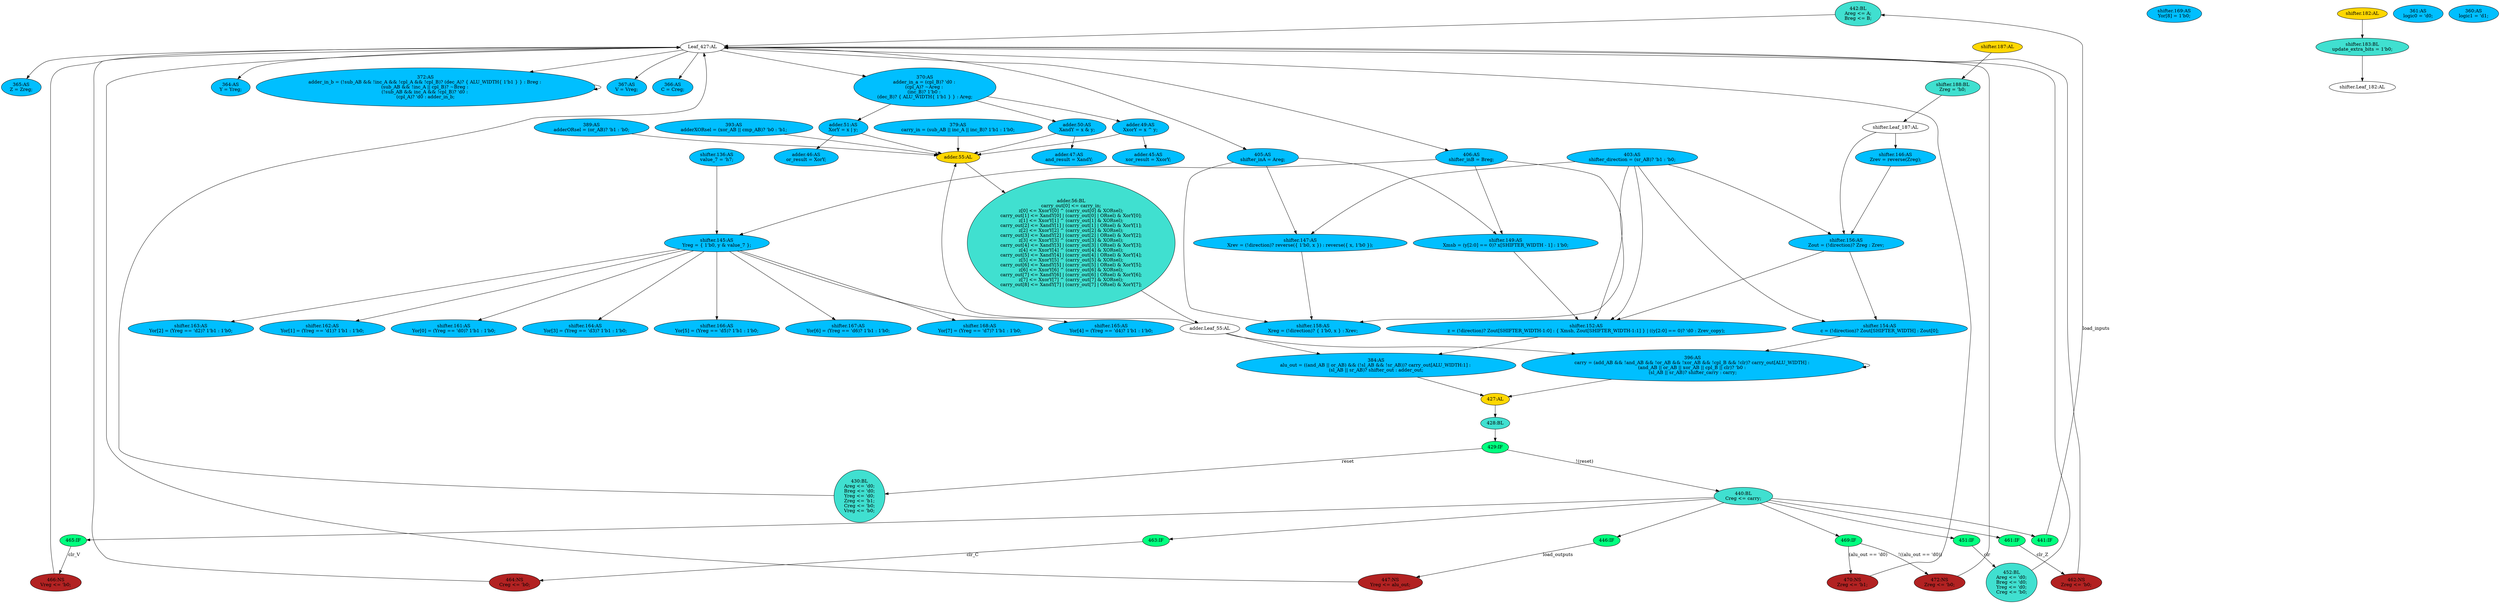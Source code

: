 digraph "compose( ,  )" {
	node [label="\N"];
	"442:BL"	 [ast="<pyverilog.vparser.ast.Block object at 0x7f02eaa9bfd0>",
		fillcolor=turquoise,
		label="442:BL
Areg <= A;
Breg <= B;",
		statements="[<pyverilog.vparser.ast.NonblockingSubstitution object at 0x7f02eaaac050>, <pyverilog.vparser.ast.NonblockingSubstitution object \
at 0x7f02eaaac190>]",
		style=filled,
		typ=Block];
	"Leaf_427:AL"	 [def_var="['Areg', 'Breg', 'Yreg', 'Zreg', 'Vreg', 'Creg']",
		label="Leaf_427:AL"];
	"442:BL" -> "Leaf_427:AL"	 [cond="[]",
		lineno=None];
	"shifter.187:AL"	 [ast="<pyverilog.vparser.ast.Always object at 0x7f02ead2c2d0>",
		clk_sens=False,
		fillcolor=gold,
		label="shifter.187:AL",
		sens="['Xreg', 'Yreg', 'Yor']",
		statements="[]",
		style=filled,
		typ=Always,
		use_var="[]"];
	"shifter.188:BL"	 [ast="<pyverilog.vparser.ast.Block object at 0x7f02ead2c390>",
		fillcolor=turquoise,
		label="shifter.188:BL
Zreg = 'h0;",
		statements="[<pyverilog.vparser.ast.BlockingSubstitution object at 0x7f02ead2c350>]",
		style=filled,
		typ=Block];
	"shifter.187:AL" -> "shifter.188:BL"	 [cond="[]",
		lineno=None];
	"393:AS"	 [ast="<pyverilog.vparser.ast.Assign object at 0x7f02eaaab910>",
		def_var="['adderXORsel']",
		fillcolor=deepskyblue,
		label="393:AS
adderXORsel = (xor_AB || cmp_AB)? 'b0 : 'b1;",
		statements="[]",
		style=filled,
		typ=Assign,
		use_var="['xor_AB', 'cmp_AB']"];
	"adder.55:AL"	 [ast="<pyverilog.vparser.ast.Always object at 0x7f02eaa7e650>",
		clk_sens=False,
		fillcolor=gold,
		label="adder.55:AL",
		sens="['x', 'y', 'carry_out', 'XxorY', 'XandY', 'XorY', 'XORsel', 'ORsel']",
		statements="[]",
		style=filled,
		typ=Always,
		use_var="['ORsel', 'XorY', 'XandY', 'carry_out', 'XxorY', 'carry_in', 'XORsel']"];
	"393:AS" -> "adder.55:AL";
	"364:AS"	 [ast="<pyverilog.vparser.ast.Assign object at 0x7f02eaab26d0>",
		def_var="['Y']",
		fillcolor=deepskyblue,
		label="364:AS
Y = Yreg;",
		statements="[]",
		style=filled,
		typ=Assign,
		use_var="['Yreg']"];
	"shifter.146:AS"	 [ast="<pyverilog.vparser.ast.Assign object at 0x7f02eaa26290>",
		def_var="['Zrev']",
		fillcolor=deepskyblue,
		label="shifter.146:AS
Zrev = reverse(Zreg);",
		statements="[]",
		style=filled,
		typ=Assign,
		use_var="['reverse', 'Zreg']"];
	"shifter.156:AS"	 [ast="<pyverilog.vparser.ast.Assign object at 0x7f02eaa47a10>",
		def_var="['Zout']",
		fillcolor=deepskyblue,
		label="shifter.156:AS
Zout = (!direction)? Zreg : Zrev;",
		statements="[]",
		style=filled,
		typ=Assign,
		use_var="['direction', 'Zreg', 'Zrev']"];
	"shifter.146:AS" -> "shifter.156:AS";
	"shifter.169:AS"	 [ast="<pyverilog.vparser.ast.Assign object at 0x7f02eaa45710>",
		def_var="['Yor']",
		fillcolor=deepskyblue,
		label="shifter.169:AS
Yor[8] = 1'b0;",
		statements="[]",
		style=filled,
		typ=Assign,
		use_var="[]"];
	"428:BL"	 [ast="<pyverilog.vparser.ast.Block object at 0x7f02eaa9b550>",
		fillcolor=turquoise,
		label="428:BL",
		statements="[]",
		style=filled,
		typ=Block];
	"429:IF"	 [ast="<pyverilog.vparser.ast.IfStatement object at 0x7f02eaa9bcd0>",
		fillcolor=springgreen,
		label="429:IF",
		statements="[]",
		style=filled,
		typ=IfStatement];
	"428:BL" -> "429:IF"	 [cond="[]",
		lineno=None];
	"shifter.145:AS"	 [ast="<pyverilog.vparser.ast.Assign object at 0x7f02eaa260d0>",
		def_var="['Yreg']",
		fillcolor=deepskyblue,
		label="shifter.145:AS
Yreg = { 1'b0, y & value_7 };",
		statements="[]",
		style=filled,
		typ=Assign,
		use_var="['y', 'value_7']"];
	"shifter.166:AS"	 [ast="<pyverilog.vparser.ast.Assign object at 0x7f02eaa46f10>",
		def_var="['Yor']",
		fillcolor=deepskyblue,
		label="shifter.166:AS
Yor[5] = (Yreg == 'd5)? 1'b1 : 1'b0;",
		statements="[]",
		style=filled,
		typ=Assign,
		use_var="['Yreg']"];
	"shifter.145:AS" -> "shifter.166:AS";
	"shifter.167:AS"	 [ast="<pyverilog.vparser.ast.Assign object at 0x7f02eaa45250>",
		def_var="['Yor']",
		fillcolor=deepskyblue,
		label="shifter.167:AS
Yor[6] = (Yreg == 'd6)? 1'b1 : 1'b0;",
		statements="[]",
		style=filled,
		typ=Assign,
		use_var="['Yreg']"];
	"shifter.145:AS" -> "shifter.167:AS";
	"shifter.168:AS"	 [ast="<pyverilog.vparser.ast.Assign object at 0x7f02eaa45550>",
		def_var="['Yor']",
		fillcolor=deepskyblue,
		label="shifter.168:AS
Yor[7] = (Yreg == 'd7)? 1'b1 : 1'b0;",
		statements="[]",
		style=filled,
		typ=Assign,
		use_var="['Yreg']"];
	"shifter.145:AS" -> "shifter.168:AS";
	"shifter.165:AS"	 [ast="<pyverilog.vparser.ast.Assign object at 0x7f02eaa46c10>",
		def_var="['Yor']",
		fillcolor=deepskyblue,
		label="shifter.165:AS
Yor[4] = (Yreg == 'd4)? 1'b1 : 1'b0;",
		statements="[]",
		style=filled,
		typ=Assign,
		use_var="['Yreg']"];
	"shifter.145:AS" -> "shifter.165:AS";
	"shifter.163:AS"	 [ast="<pyverilog.vparser.ast.Assign object at 0x7f02eaa46610>",
		def_var="['Yor']",
		fillcolor=deepskyblue,
		label="shifter.163:AS
Yor[2] = (Yreg == 'd2)? 1'b1 : 1'b0;",
		statements="[]",
		style=filled,
		typ=Assign,
		use_var="['Yreg']"];
	"shifter.145:AS" -> "shifter.163:AS";
	"shifter.162:AS"	 [ast="<pyverilog.vparser.ast.Assign object at 0x7f02eaa46310>",
		def_var="['Yor']",
		fillcolor=deepskyblue,
		label="shifter.162:AS
Yor[1] = (Yreg == 'd1)? 1'b1 : 1'b0;",
		statements="[]",
		style=filled,
		typ=Assign,
		use_var="['Yreg']"];
	"shifter.145:AS" -> "shifter.162:AS";
	"shifter.161:AS"	 [ast="<pyverilog.vparser.ast.Assign object at 0x7f02eaa47fd0>",
		def_var="['Yor']",
		fillcolor=deepskyblue,
		label="shifter.161:AS
Yor[0] = (Yreg == 'd0)? 1'b1 : 1'b0;",
		statements="[]",
		style=filled,
		typ=Assign,
		use_var="['Yreg']"];
	"shifter.145:AS" -> "shifter.161:AS";
	"shifter.164:AS"	 [ast="<pyverilog.vparser.ast.Assign object at 0x7f02eaa46910>",
		def_var="['Yor']",
		fillcolor=deepskyblue,
		label="shifter.164:AS
Yor[3] = (Yreg == 'd3)? 1'b1 : 1'b0;",
		statements="[]",
		style=filled,
		typ=Assign,
		use_var="['Yreg']"];
	"shifter.145:AS" -> "shifter.164:AS";
	"adder.49:AS"	 [ast="<pyverilog.vparser.ast.Assign object at 0x7f02ead27250>",
		def_var="['XxorY']",
		fillcolor=deepskyblue,
		label="adder.49:AS
XxorY = x ^ y;",
		statements="[]",
		style=filled,
		typ=Assign,
		use_var="['x', 'y']"];
	"adder.45:AS"	 [ast="<pyverilog.vparser.ast.Assign object at 0x7f02ead27550>",
		def_var="['xor_result']",
		fillcolor=deepskyblue,
		label="adder.45:AS
xor_result = XxorY;",
		statements="[]",
		style=filled,
		typ=Assign,
		use_var="['XxorY']"];
	"adder.49:AS" -> "adder.45:AS";
	"adder.49:AS" -> "adder.55:AL";
	"384:AS"	 [ast="<pyverilog.vparser.ast.Assign object at 0x7f02eaaab390>",
		def_var="['alu_out']",
		fillcolor=deepskyblue,
		label="384:AS
alu_out = ((and_AB || or_AB) && (!sl_AB && !sr_AB))? carry_out[ALU_WIDTH:1] : 
(sl_AB || sr_AB)? shifter_out : adder_out;",
		statements="[]",
		style=filled,
		typ=Assign,
		use_var="['and_AB', 'or_AB', 'sl_AB', 'sr_AB', 'carry_out', 'sl_AB', 'sr_AB', 'shifter_out', 'adder_out']"];
	"427:AL"	 [ast="<pyverilog.vparser.ast.Always object at 0x7f02eaa9b510>",
		clk_sens=False,
		fillcolor=gold,
		label="427:AL",
		sens="['clk', 'reset']",
		statements="[]",
		style=filled,
		typ=Always,
		use_var="['reset', 'A', 'B', 'clr_Z', 'clr_V', 'alu_out', 'clr_C', 'carry', 'load_inputs', 'clr', 'load_outputs']"];
	"384:AS" -> "427:AL";
	"461:IF"	 [ast="<pyverilog.vparser.ast.IfStatement object at 0x7f02eaaac910>",
		fillcolor=springgreen,
		label="461:IF",
		statements="[]",
		style=filled,
		typ=IfStatement];
	"462:NS"	 [ast="<pyverilog.vparser.ast.NonblockingSubstitution object at 0x7f02eaaacb10>",
		fillcolor=firebrick,
		label="462:NS
Zreg <= 'b0;",
		statements="[<pyverilog.vparser.ast.NonblockingSubstitution object at 0x7f02eaaacb10>]",
		style=filled,
		typ=NonblockingSubstitution];
	"461:IF" -> "462:NS"	 [cond="['clr_Z']",
		label=clr_Z,
		lineno=461];
	"472:NS"	 [ast="<pyverilog.vparser.ast.NonblockingSubstitution object at 0x7f02eaab6290>",
		fillcolor=firebrick,
		label="472:NS
Zreg <= 'b0;",
		statements="[<pyverilog.vparser.ast.NonblockingSubstitution object at 0x7f02eaab6290>]",
		style=filled,
		typ=NonblockingSubstitution];
	"472:NS" -> "Leaf_427:AL"	 [cond="[]",
		lineno=None];
	"372:AS"	 [ast="<pyverilog.vparser.ast.Assign object at 0x7f02eaa9c690>",
		def_var="['adder_in_b']",
		fillcolor=deepskyblue,
		label="372:AS
adder_in_b = (!sub_AB && !inc_A && !cpl_A && !cpl_B)? (dec_A)? { ALU_WIDTH{ 1'b1 } } : Breg : 
(sub_AB && !inc_A || cpl_B)? ~\
Breg : 
(!sub_AB && inc_A && !cpl_B)? 'd0 : 
(cpl_A)? 'd0 : adder_in_b;",
		statements="[]",
		style=filled,
		typ=Assign,
		use_var="['sub_AB', 'inc_A', 'cpl_A', 'cpl_B', 'dec_A', 'Breg', 'sub_AB', 'inc_A', 'cpl_B', 'Breg', 'sub_AB', 'inc_A', 'cpl_B', 'cpl_A', '\
adder_in_b']"];
	"372:AS" -> "372:AS";
	"shifter.152:AS"	 [ast="<pyverilog.vparser.ast.Assign object at 0x7f02eaa26ed0>",
		def_var="['z']",
		fillcolor=deepskyblue,
		label="shifter.152:AS
z = (!direction)? Zout[SHIFTER_WIDTH-1:0] : { Xmsb, Zout[SHIFTER_WIDTH-1:1] } | ((y[2:0] == 0)? 'd0 : Zrev_copy);",
		statements="[]",
		style=filled,
		typ=Assign,
		use_var="['direction', 'Zout', 'Xmsb', 'Zout', 'y', 'Zrev_copy']"];
	"shifter.152:AS" -> "384:AS";
	"shifter.158:AS"	 [ast="<pyverilog.vparser.ast.Assign object at 0x7f02eaa47cd0>",
		def_var="['Xreg']",
		fillcolor=deepskyblue,
		label="shifter.158:AS
Xreg = (!direction)? { 1'b0, x } : Xrev;",
		statements="[]",
		style=filled,
		typ=Assign,
		use_var="['direction', 'x', 'Xrev']"];
	"shifter.Leaf_187:AL"	 [def_var="['Zreg']",
		label="shifter.Leaf_187:AL"];
	"shifter.Leaf_187:AL" -> "shifter.146:AS";
	"shifter.Leaf_187:AL" -> "shifter.156:AS";
	"470:NS"	 [ast="<pyverilog.vparser.ast.NonblockingSubstitution object at 0x7f02eaab6110>",
		fillcolor=firebrick,
		label="470:NS
Zreg <= 'b1;",
		statements="[<pyverilog.vparser.ast.NonblockingSubstitution object at 0x7f02eaab6110>]",
		style=filled,
		typ=NonblockingSubstitution];
	"470:NS" -> "Leaf_427:AL"	 [cond="[]",
		lineno=None];
	"shifter.188:BL" -> "shifter.Leaf_187:AL"	 [cond="[]",
		lineno=None];
	"463:IF"	 [ast="<pyverilog.vparser.ast.IfStatement object at 0x7f02eaaacb50>",
		fillcolor=springgreen,
		label="463:IF",
		statements="[]",
		style=filled,
		typ=IfStatement];
	"464:NS"	 [ast="<pyverilog.vparser.ast.NonblockingSubstitution object at 0x7f02eaaaccd0>",
		fillcolor=firebrick,
		label="464:NS
Creg <= 'b0;",
		statements="[<pyverilog.vparser.ast.NonblockingSubstitution object at 0x7f02eaaaccd0>]",
		style=filled,
		typ=NonblockingSubstitution];
	"463:IF" -> "464:NS"	 [cond="['clr_C']",
		label=clr_C,
		lineno=463];
	"367:AS"	 [ast="<pyverilog.vparser.ast.Assign object at 0x7f02eaab2a90>",
		def_var="['V']",
		fillcolor=deepskyblue,
		label="367:AS
V = Vreg;",
		statements="[]",
		style=filled,
		typ=Assign,
		use_var="['Vreg']"];
	"379:AS"	 [ast="<pyverilog.vparser.ast.Assign object at 0x7f02eaa9ce50>",
		def_var="['carry_in']",
		fillcolor=deepskyblue,
		label="379:AS
carry_in = (sub_AB || inc_A || inc_B)? 1'b1 : 1'b0;",
		statements="[]",
		style=filled,
		typ=Assign,
		use_var="['sub_AB', 'inc_A', 'inc_B']"];
	"379:AS" -> "adder.55:AL";
	"adder.56:BL"	 [ast="<pyverilog.vparser.ast.Block object at 0x7f02eae566d0>",
		fillcolor=turquoise,
		label="adder.56:BL
carry_out[0] <= carry_in;
z[0] <= XxorY[0] ^ (carry_out[0] & XORsel);
carry_out[1] <= XandY[0] | (carry_out[0] | ORsel) & \
XorY[0];
z[1] <= XxorY[1] ^ (carry_out[1] & XORsel);
carry_out[2] <= XandY[1] | (carry_out[1] | ORsel) & XorY[1];
z[2] <= XxorY[\
2] ^ (carry_out[2] & XORsel);
carry_out[3] <= XandY[2] | (carry_out[2] | ORsel) & XorY[2];
z[3] <= XxorY[3] ^ (carry_out[3] & XORsel);
\
carry_out[4] <= XandY[3] | (carry_out[3] | ORsel) & XorY[3];
z[4] <= XxorY[4] ^ (carry_out[4] & XORsel);
carry_out[5] <= XandY[4] | (\
carry_out[4] | ORsel) & XorY[4];
z[5] <= XxorY[5] ^ (carry_out[5] & XORsel);
carry_out[6] <= XandY[5] | (carry_out[5] | ORsel) & \
XorY[5];
z[6] <= XxorY[6] ^ (carry_out[6] & XORsel);
carry_out[7] <= XandY[6] | (carry_out[6] | ORsel) & XorY[6];
z[7] <= XxorY[\
7] ^ (carry_out[7] & XORsel);
carry_out[8] <= XandY[7] | (carry_out[7] | ORsel) & XorY[7];",
		statements="[<pyverilog.vparser.ast.NonblockingSubstitution object at 0x7f02eaa7e750>, <pyverilog.vparser.ast.NonblockingSubstitution object \
at 0x7f02eaa7eb10>, <pyverilog.vparser.ast.NonblockingSubstitution object at 0x7f02eaa7ef10>, <pyverilog.vparser.ast.NonblockingSubstitution \
object at 0x7f02eae613d0>, <pyverilog.vparser.ast.NonblockingSubstitution object at 0x7f02eae617d0>, <pyverilog.vparser.ast.NonblockingSubstitution \
object at 0x7f02eae61c50>, <pyverilog.vparser.ast.NonblockingSubstitution object at 0x7f02eae480d0>, <pyverilog.vparser.ast.NonblockingSubstitution \
object at 0x7f02eae48510>, <pyverilog.vparser.ast.NonblockingSubstitution object at 0x7f02eae48910>, <pyverilog.vparser.ast.NonblockingSubstitution \
object at 0x7f02eae48d90>, <pyverilog.vparser.ast.NonblockingSubstitution object at 0x7f02eae531d0>, <pyverilog.vparser.ast.NonblockingSubstitution \
object at 0x7f02eae53650>, <pyverilog.vparser.ast.NonblockingSubstitution object at 0x7f02eae53a50>, <pyverilog.vparser.ast.NonblockingSubstitution \
object at 0x7f02eae53ed0>, <pyverilog.vparser.ast.NonblockingSubstitution object at 0x7f02eae56310>, <pyverilog.vparser.ast.NonblockingSubstitution \
object at 0x7f02eae56790>, <pyverilog.vparser.ast.NonblockingSubstitution object at 0x7f02eae56b90>]",
		style=filled,
		typ=Block];
	"adder.Leaf_55:AL"	 [def_var="['z', 'carry_out']",
		label="adder.Leaf_55:AL"];
	"adder.56:BL" -> "adder.Leaf_55:AL"	 [cond="[]",
		lineno=None];
	"451:IF"	 [ast="<pyverilog.vparser.ast.IfStatement object at 0x7f02eaaac3d0>",
		fillcolor=springgreen,
		label="451:IF",
		statements="[]",
		style=filled,
		typ=IfStatement];
	"452:BL"	 [ast="<pyverilog.vparser.ast.Block object at 0x7f02eaaac7d0>",
		fillcolor=turquoise,
		label="452:BL
Areg <= 'd0;
Breg <= 'd0;
Yreg <= 'd0;
Creg <= 'b0;",
		statements="[<pyverilog.vparser.ast.NonblockingSubstitution object at 0x7f02eaaac590>, <pyverilog.vparser.ast.NonblockingSubstitution object \
at 0x7f02eaaac6d0>, <pyverilog.vparser.ast.NonblockingSubstitution object at 0x7f02eaaac810>, <pyverilog.vparser.ast.NonblockingSubstitution \
object at 0x7f02eaaac950>]",
		style=filled,
		typ=Block];
	"451:IF" -> "452:BL"	 [cond="['clr']",
		label=clr,
		lineno=451];
	"366:AS"	 [ast="<pyverilog.vparser.ast.Assign object at 0x7f02eaab2950>",
		def_var="['C']",
		fillcolor=deepskyblue,
		label="366:AS
C = Creg;",
		statements="[]",
		style=filled,
		typ=Assign,
		use_var="['Creg']"];
	"Leaf_427:AL" -> "364:AS";
	"Leaf_427:AL" -> "372:AS";
	"Leaf_427:AL" -> "367:AS";
	"Leaf_427:AL" -> "366:AS";
	"370:AS"	 [ast="<pyverilog.vparser.ast.Assign object at 0x7f02eaab2c90>",
		def_var="['adder_in_a']",
		fillcolor=deepskyblue,
		label="370:AS
adder_in_a = (cpl_B)? 'd0 : 
(cpl_A)? ~Areg : 
(inc_B)? 1'b0 : 
(dec_B)? { ALU_WIDTH{ 1'b1 } } : Areg;",
		statements="[]",
		style=filled,
		typ=Assign,
		use_var="['cpl_B', 'cpl_A', 'Areg', 'inc_B', 'dec_B', 'Areg']"];
	"Leaf_427:AL" -> "370:AS";
	"406:AS"	 [ast="<pyverilog.vparser.ast.Assign object at 0x7f02eaaa1890>",
		def_var="['shifter_inB']",
		fillcolor=deepskyblue,
		label="406:AS
shifter_inB = Breg;",
		statements="[]",
		style=filled,
		typ=Assign,
		use_var="['Breg']"];
	"Leaf_427:AL" -> "406:AS";
	"365:AS"	 [ast="<pyverilog.vparser.ast.Assign object at 0x7f02eaab2810>",
		def_var="['Z']",
		fillcolor=deepskyblue,
		label="365:AS
Z = Zreg;",
		statements="[]",
		style=filled,
		typ=Assign,
		use_var="['Zreg']"];
	"Leaf_427:AL" -> "365:AS";
	"405:AS"	 [ast="<pyverilog.vparser.ast.Assign object at 0x7f02eaaa1750>",
		def_var="['shifter_inA']",
		fillcolor=deepskyblue,
		label="405:AS
shifter_inA = Areg;",
		statements="[]",
		style=filled,
		typ=Assign,
		use_var="['Areg']"];
	"Leaf_427:AL" -> "405:AS";
	"403:AS"	 [ast="<pyverilog.vparser.ast.Assign object at 0x7f02eaaa1610>",
		def_var="['shifter_direction']",
		fillcolor=deepskyblue,
		label="403:AS
shifter_direction = (sr_AB)? 'b1 : 'b0;",
		statements="[]",
		style=filled,
		typ=Assign,
		use_var="['sr_AB']"];
	"403:AS" -> "shifter.152:AS";
	"403:AS" -> "shifter.158:AS";
	"shifter.154:AS"	 [ast="<pyverilog.vparser.ast.Assign object at 0x7f02eaa475d0>",
		def_var="['c']",
		fillcolor=deepskyblue,
		label="shifter.154:AS
c = (!direction)? Zout[SHIFTER_WIDTH] : Zout[0];",
		statements="[]",
		style=filled,
		typ=Assign,
		use_var="['direction', 'Zout', 'Zout']"];
	"403:AS" -> "shifter.154:AS";
	"shifter.147:AS"	 [ast="<pyverilog.vparser.ast.Assign object at 0x7f02eaa26590>",
		def_var="['Xrev']",
		fillcolor=deepskyblue,
		label="shifter.147:AS
Xrev = (!direction)? reverse({ 1'b0, x }) : reverse({ x, 1'b0 });",
		statements="[]",
		style=filled,
		typ=Assign,
		use_var="['direction', 'reverse', 'x', 'reverse', 'x']"];
	"403:AS" -> "shifter.147:AS";
	"403:AS" -> "shifter.156:AS";
	"389:AS"	 [ast="<pyverilog.vparser.ast.Assign object at 0x7f02eaaab690>",
		def_var="['adderORsel']",
		fillcolor=deepskyblue,
		label="389:AS
adderORsel = (or_AB)? 'b1 : 'b0;",
		statements="[]",
		style=filled,
		typ=Assign,
		use_var="['or_AB']"];
	"389:AS" -> "adder.55:AL";
	"396:AS"	 [ast="<pyverilog.vparser.ast.Assign object at 0x7f02eaaabe50>",
		def_var="['carry']",
		fillcolor=deepskyblue,
		label="396:AS
carry = (add_AB && !and_AB && !or_AB && !xor_AB && !cpl_B && !clr)? carry_out[ALU_WIDTH] : 
(and_AB || or_AB || xor_AB || \
cpl_B || clr)? 'b0 : 
(sl_AB || sr_AB)? shifter_carry : carry;",
		statements="[]",
		style=filled,
		typ=Assign,
		use_var="['add_AB', 'and_AB', 'or_AB', 'xor_AB', 'cpl_B', 'clr', 'carry_out', 'and_AB', 'or_AB', 'xor_AB', 'cpl_B', 'clr', 'sl_AB', 'sr_AB', '\
shifter_carry', 'carry']"];
	"shifter.154:AS" -> "396:AS";
	"466:NS"	 [ast="<pyverilog.vparser.ast.NonblockingSubstitution object at 0x7f02eaaace90>",
		fillcolor=firebrick,
		label="466:NS
Vreg <= 'b0;",
		statements="[<pyverilog.vparser.ast.NonblockingSubstitution object at 0x7f02eaaace90>]",
		style=filled,
		typ=NonblockingSubstitution];
	"466:NS" -> "Leaf_427:AL"	 [cond="[]",
		lineno=None];
	"adder.51:AS"	 [ast="<pyverilog.vparser.ast.Assign object at 0x7f02eaa7e110>",
		def_var="['XorY']",
		fillcolor=deepskyblue,
		label="adder.51:AS
XorY = x | y;",
		statements="[]",
		style=filled,
		typ=Assign,
		use_var="['x', 'y']"];
	"adder.51:AS" -> "adder.55:AL";
	"adder.46:AS"	 [ast="<pyverilog.vparser.ast.Assign object at 0x7f02ead277d0>",
		def_var="['or_result']",
		fillcolor=deepskyblue,
		label="adder.46:AS
or_result = XorY;",
		statements="[]",
		style=filled,
		typ=Assign,
		use_var="['XorY']"];
	"adder.51:AS" -> "adder.46:AS";
	"shifter.183:BL"	 [ast="<pyverilog.vparser.ast.Block object at 0x7f02eaa45c10>",
		fillcolor=turquoise,
		label="shifter.183:BL
update_extra_bits = 1'b0;",
		statements="[<pyverilog.vparser.ast.BlockingSubstitution object at 0x7f02eaa45f50>]",
		style=filled,
		typ=Block];
	"shifter.Leaf_182:AL"	 [def_var="['update_extra_bits']",
		label="shifter.Leaf_182:AL"];
	"shifter.183:BL" -> "shifter.Leaf_182:AL"	 [cond="[]",
		lineno=None];
	"370:AS" -> "adder.49:AS";
	"370:AS" -> "adder.51:AS";
	"adder.50:AS"	 [ast="<pyverilog.vparser.ast.Assign object at 0x7f02ead27b10>",
		def_var="['XandY']",
		fillcolor=deepskyblue,
		label="adder.50:AS
XandY = x & y;",
		statements="[]",
		style=filled,
		typ=Assign,
		use_var="['x', 'y']"];
	"370:AS" -> "adder.50:AS";
	"shifter.147:AS" -> "shifter.158:AS";
	"462:NS" -> "Leaf_427:AL"	 [cond="[]",
		lineno=None];
	"adder.50:AS" -> "adder.55:AL";
	"adder.47:AS"	 [ast="<pyverilog.vparser.ast.Assign object at 0x7f02ead27490>",
		def_var="['and_result']",
		fillcolor=deepskyblue,
		label="adder.47:AS
and_result = XandY;",
		statements="[]",
		style=filled,
		typ=Assign,
		use_var="['XandY']"];
	"adder.50:AS" -> "adder.47:AS";
	"446:IF"	 [ast="<pyverilog.vparser.ast.IfStatement object at 0x7f02eaaac250>",
		fillcolor=springgreen,
		label="446:IF",
		statements="[]",
		style=filled,
		typ=IfStatement];
	"447:NS"	 [ast="<pyverilog.vparser.ast.NonblockingSubstitution object at 0x7f02eaaac390>",
		fillcolor=firebrick,
		label="447:NS
Yreg <= alu_out;",
		statements="[<pyverilog.vparser.ast.NonblockingSubstitution object at 0x7f02eaaac390>]",
		style=filled,
		typ=NonblockingSubstitution];
	"446:IF" -> "447:NS"	 [cond="['load_outputs']",
		label=load_outputs,
		lineno=446];
	"shifter.182:AL"	 [ast="<pyverilog.vparser.ast.Always object at 0x7f02eaa45e90>",
		clk_sens=False,
		fillcolor=gold,
		label="shifter.182:AL",
		sens="['x', 'y', 'direction']",
		statements="[]",
		style=filled,
		typ=Always,
		use_var="[]"];
	"shifter.182:AL" -> "shifter.183:BL"	 [cond="[]",
		lineno=None];
	"430:BL"	 [ast="<pyverilog.vparser.ast.Block object at 0x7f02eaa9bb90>",
		fillcolor=turquoise,
		label="430:BL
Areg <= 'd0;
Breg <= 'd0;
Yreg <= 'd0;
Zreg <= 'b1;
Creg <= 'b0;
Vreg <= 'b0;",
		statements="[<pyverilog.vparser.ast.NonblockingSubstitution object at 0x7f02eaa9b6d0>, <pyverilog.vparser.ast.NonblockingSubstitution object \
at 0x7f02eaa9b810>, <pyverilog.vparser.ast.NonblockingSubstitution object at 0x7f02eaa9b950>, <pyverilog.vparser.ast.NonblockingSubstitution \
object at 0x7f02eaa9ba90>, <pyverilog.vparser.ast.NonblockingSubstitution object at 0x7f02eaa9bbd0>, <pyverilog.vparser.ast.NonblockingSubstitution \
object at 0x7f02eaa9bd10>]",
		style=filled,
		typ=Block];
	"429:IF" -> "430:BL"	 [cond="['reset']",
		label=reset,
		lineno=429];
	"440:BL"	 [ast="<pyverilog.vparser.ast.Block object at 0x7f02eaaac1d0>",
		fillcolor=turquoise,
		label="440:BL
Creg <= carry;",
		statements="[<pyverilog.vparser.ast.NonblockingSubstitution object at 0x7f02eaab62d0>]",
		style=filled,
		typ=Block];
	"429:IF" -> "440:BL"	 [cond="['reset']",
		label="!(reset)",
		lineno=429];
	"465:IF"	 [ast="<pyverilog.vparser.ast.IfStatement object at 0x7f02eaaacd10>",
		fillcolor=springgreen,
		label="465:IF",
		statements="[]",
		style=filled,
		typ=IfStatement];
	"465:IF" -> "466:NS"	 [cond="['clr_V']",
		label=clr_V,
		lineno=465];
	"469:IF"	 [ast="<pyverilog.vparser.ast.IfStatement object at 0x7f02eaab60d0>",
		fillcolor=springgreen,
		label="469:IF",
		statements="[]",
		style=filled,
		typ=IfStatement];
	"469:IF" -> "472:NS"	 [cond="['alu_out']",
		label="!((alu_out == 'd0))",
		lineno=469];
	"469:IF" -> "470:NS"	 [cond="['alu_out']",
		label="(alu_out == 'd0)",
		lineno=469];
	"adder.55:AL" -> "adder.56:BL"	 [cond="[]",
		lineno=None];
	"shifter.149:AS"	 [ast="<pyverilog.vparser.ast.Assign object at 0x7f02eaa26b90>",
		def_var="['Xmsb']",
		fillcolor=deepskyblue,
		label="shifter.149:AS
Xmsb = (y[2:0] == 0)? x[SHIFTER_WIDTH - 1] : 1'b0;",
		statements="[]",
		style=filled,
		typ=Assign,
		use_var="['y', 'x']"];
	"shifter.149:AS" -> "shifter.152:AS";
	"361:AS"	 [ast="<pyverilog.vparser.ast.Assign object at 0x7f02eaab2590>",
		def_var="['logic0']",
		fillcolor=deepskyblue,
		label="361:AS
logic0 = 'd0;",
		statements="[]",
		style=filled,
		typ=Assign,
		use_var="[]"];
	"shifter.136:AS"	 [ast="<pyverilog.vparser.ast.Assign object at 0x7f02eaa08e50>",
		def_var="['value_7']",
		fillcolor=deepskyblue,
		label="shifter.136:AS
value_7 = 'h7;",
		statements="[]",
		style=filled,
		typ=Assign,
		use_var="[]"];
	"shifter.136:AS" -> "shifter.145:AS";
	"adder.Leaf_55:AL" -> "384:AS";
	"adder.Leaf_55:AL" -> "adder.55:AL";
	"adder.Leaf_55:AL" -> "396:AS";
	"406:AS" -> "shifter.145:AS";
	"406:AS" -> "shifter.152:AS";
	"406:AS" -> "shifter.149:AS";
	"430:BL" -> "Leaf_427:AL"	 [cond="[]",
		lineno=None];
	"440:BL" -> "461:IF"	 [cond="[]",
		lineno=None];
	"440:BL" -> "463:IF"	 [cond="[]",
		lineno=None];
	"440:BL" -> "451:IF"	 [cond="[]",
		lineno=None];
	"440:BL" -> "446:IF"	 [cond="[]",
		lineno=None];
	"440:BL" -> "465:IF"	 [cond="[]",
		lineno=None];
	"440:BL" -> "469:IF"	 [cond="[]",
		lineno=None];
	"441:IF"	 [ast="<pyverilog.vparser.ast.IfStatement object at 0x7f02eaa9bed0>",
		fillcolor=springgreen,
		label="441:IF",
		statements="[]",
		style=filled,
		typ=IfStatement];
	"440:BL" -> "441:IF"	 [cond="[]",
		lineno=None];
	"360:AS"	 [ast="<pyverilog.vparser.ast.Assign object at 0x7f02eaab2450>",
		def_var="['logic1']",
		fillcolor=deepskyblue,
		label="360:AS
logic1 = 'd1;",
		statements="[]",
		style=filled,
		typ=Assign,
		use_var="[]"];
	"452:BL" -> "Leaf_427:AL"	 [cond="[]",
		lineno=None];
	"396:AS" -> "396:AS";
	"396:AS" -> "427:AL";
	"464:NS" -> "Leaf_427:AL"	 [cond="[]",
		lineno=None];
	"447:NS" -> "Leaf_427:AL"	 [cond="[]",
		lineno=None];
	"shifter.156:AS" -> "shifter.152:AS";
	"shifter.156:AS" -> "shifter.154:AS";
	"427:AL" -> "428:BL"	 [cond="[]",
		lineno=None];
	"405:AS" -> "shifter.158:AS";
	"405:AS" -> "shifter.147:AS";
	"405:AS" -> "shifter.149:AS";
	"441:IF" -> "442:BL"	 [cond="['load_inputs']",
		label=load_inputs,
		lineno=441];
}
